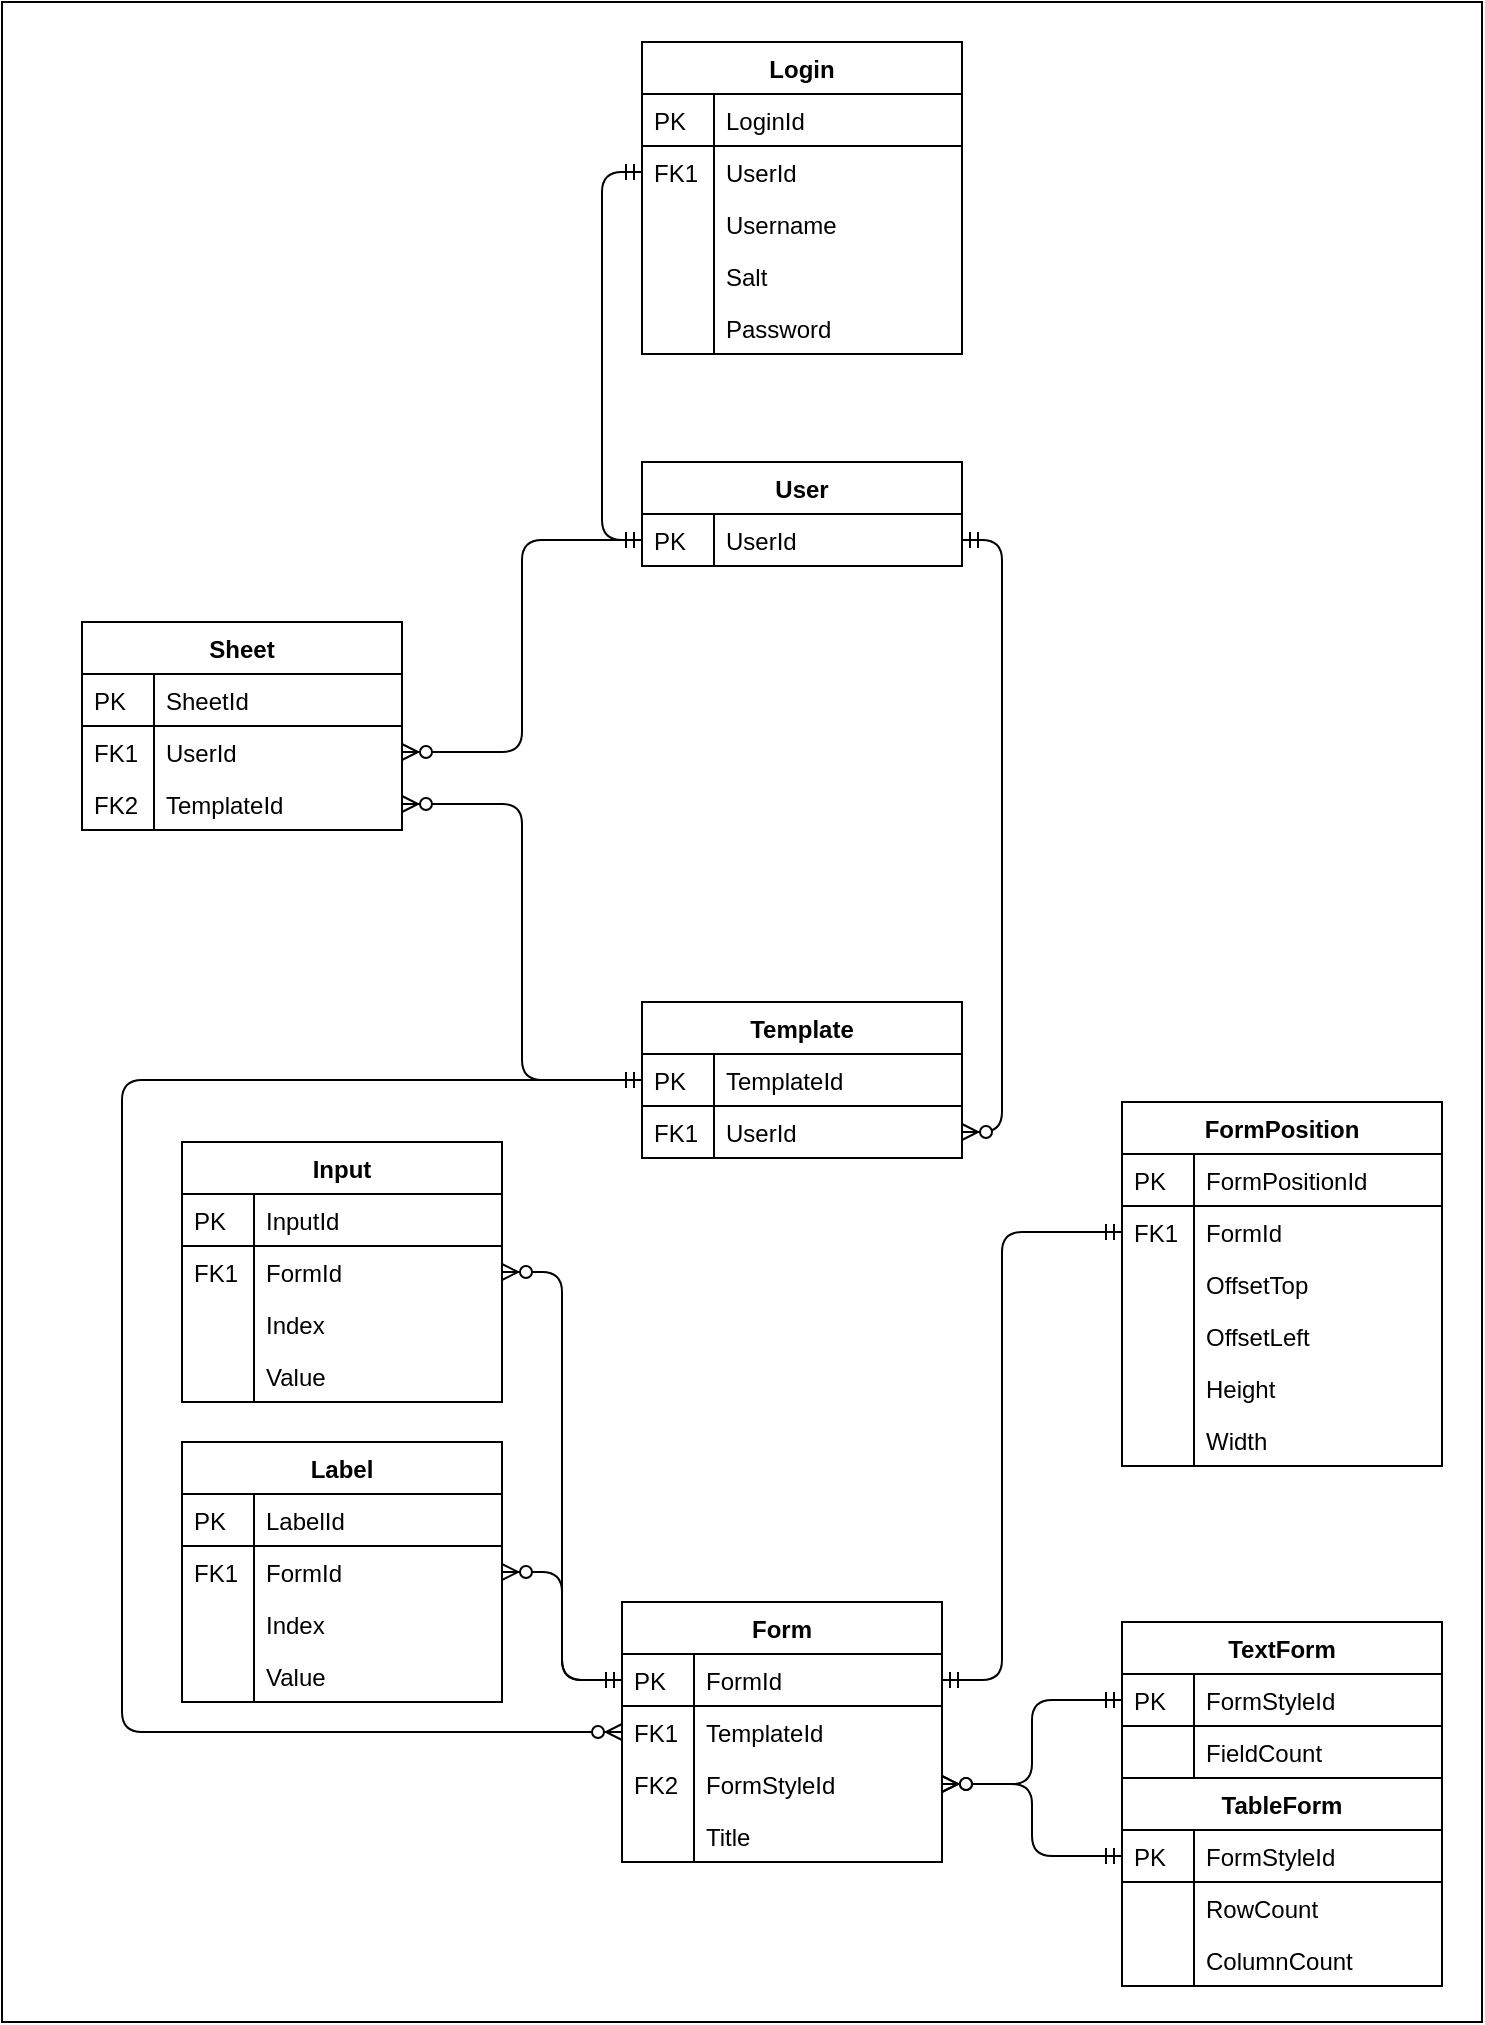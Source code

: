<mxfile version="13.1.3"><diagram id="C5RBs43oDa-KdzZeNtuy" name="Page-1"><mxGraphModel dx="1422" dy="762" grid="1" gridSize="10" guides="1" tooltips="1" connect="1" arrows="1" fold="1" page="1" pageScale="1" pageWidth="827" pageHeight="1169" math="0" shadow="0"><root><mxCell id="WIyWlLk6GJQsqaUBKTNV-0"/><mxCell id="WIyWlLk6GJQsqaUBKTNV-1" parent="WIyWlLk6GJQsqaUBKTNV-0"/><mxCell id="hqMAAlehNUqtf08tnLQK-120" value="" style="rounded=0;whiteSpace=wrap;html=1;" parent="WIyWlLk6GJQsqaUBKTNV-1" vertex="1"><mxGeometry x="480" y="130" width="740" height="1010" as="geometry"/></mxCell><mxCell id="hqMAAlehNUqtf08tnLQK-89" value="" style="edgeStyle=orthogonalEdgeStyle;fontSize=12;html=1;endArrow=ERmandOne;startArrow=ERmandOne;exitX=0;exitY=0.5;exitDx=0;exitDy=0;entryX=0;entryY=0.5;entryDx=0;entryDy=0;" parent="WIyWlLk6GJQsqaUBKTNV-1" source="hqMAAlehNUqtf08tnLQK-3" target="zkfFHV4jXpPFQw0GAbJ--57" edge="1"><mxGeometry width="100" height="100" relative="1" as="geometry"><mxPoint x="1030" y="570" as="sourcePoint"/><mxPoint x="1130" y="470" as="targetPoint"/><Array as="points"><mxPoint x="780" y="215"/><mxPoint x="780" y="399"/></Array></mxGeometry></mxCell><mxCell id="zkfFHV4jXpPFQw0GAbJ--56" value="User" style="swimlane;fontStyle=1;childLayout=stackLayout;horizontal=1;startSize=26;horizontalStack=0;resizeParent=1;resizeLast=0;collapsible=1;marginBottom=0;rounded=0;shadow=0;strokeWidth=1;" parent="WIyWlLk6GJQsqaUBKTNV-1" vertex="1"><mxGeometry x="800" y="360" width="160" height="52" as="geometry"><mxRectangle x="260" y="80" width="160" height="26" as="alternateBounds"/></mxGeometry></mxCell><mxCell id="zkfFHV4jXpPFQw0GAbJ--57" value="UserId" style="shape=partialRectangle;top=0;left=0;right=0;bottom=1;align=left;verticalAlign=top;fillColor=none;spacingLeft=40;spacingRight=4;overflow=hidden;rotatable=0;points=[[0,0.5],[1,0.5]];portConstraint=eastwest;dropTarget=0;rounded=0;shadow=0;strokeWidth=1;fontStyle=0" parent="zkfFHV4jXpPFQw0GAbJ--56" vertex="1"><mxGeometry y="26" width="160" height="26" as="geometry"/></mxCell><mxCell id="zkfFHV4jXpPFQw0GAbJ--58" value="PK" style="shape=partialRectangle;top=0;left=0;bottom=0;fillColor=none;align=left;verticalAlign=top;spacingLeft=4;spacingRight=4;overflow=hidden;rotatable=0;points=[];portConstraint=eastwest;part=1;" parent="zkfFHV4jXpPFQw0GAbJ--57" vertex="1" connectable="0"><mxGeometry width="36" height="26" as="geometry"/></mxCell><mxCell id="hqMAAlehNUqtf08tnLQK-0" value="Login" style="swimlane;fontStyle=1;childLayout=stackLayout;horizontal=1;startSize=26;horizontalStack=0;resizeParent=1;resizeLast=0;collapsible=1;marginBottom=0;rounded=0;shadow=0;strokeWidth=1;" parent="WIyWlLk6GJQsqaUBKTNV-1" vertex="1"><mxGeometry x="800" y="150" width="160" height="156" as="geometry"><mxRectangle x="260" y="80" width="160" height="26" as="alternateBounds"/></mxGeometry></mxCell><mxCell id="hqMAAlehNUqtf08tnLQK-1" value="LoginId" style="shape=partialRectangle;top=0;left=0;right=0;bottom=1;align=left;verticalAlign=top;fillColor=none;spacingLeft=40;spacingRight=4;overflow=hidden;rotatable=0;points=[[0,0.5],[1,0.5]];portConstraint=eastwest;dropTarget=0;rounded=0;shadow=0;strokeWidth=1;fontStyle=0" parent="hqMAAlehNUqtf08tnLQK-0" vertex="1"><mxGeometry y="26" width="160" height="26" as="geometry"/></mxCell><mxCell id="hqMAAlehNUqtf08tnLQK-2" value="PK" style="shape=partialRectangle;top=0;left=0;bottom=0;fillColor=none;align=left;verticalAlign=top;spacingLeft=4;spacingRight=4;overflow=hidden;rotatable=0;points=[];portConstraint=eastwest;part=1;" parent="hqMAAlehNUqtf08tnLQK-1" vertex="1" connectable="0"><mxGeometry width="36" height="26" as="geometry"/></mxCell><mxCell id="hqMAAlehNUqtf08tnLQK-3" value="UserId" style="shape=partialRectangle;top=0;left=0;right=0;bottom=0;align=left;verticalAlign=top;fillColor=none;spacingLeft=40;spacingRight=4;overflow=hidden;rotatable=0;points=[[0,0.5],[1,0.5]];portConstraint=eastwest;dropTarget=0;rounded=0;shadow=0;strokeWidth=1;" parent="hqMAAlehNUqtf08tnLQK-0" vertex="1"><mxGeometry y="52" width="160" height="26" as="geometry"/></mxCell><mxCell id="hqMAAlehNUqtf08tnLQK-4" value="FK1" style="shape=partialRectangle;top=0;left=0;bottom=0;fillColor=none;align=left;verticalAlign=top;spacingLeft=4;spacingRight=4;overflow=hidden;rotatable=0;points=[];portConstraint=eastwest;part=1;" parent="hqMAAlehNUqtf08tnLQK-3" vertex="1" connectable="0"><mxGeometry width="36" height="26" as="geometry"/></mxCell><mxCell id="hqMAAlehNUqtf08tnLQK-5" value="Username" style="shape=partialRectangle;top=0;left=0;right=0;bottom=0;align=left;verticalAlign=top;fillColor=none;spacingLeft=40;spacingRight=4;overflow=hidden;rotatable=0;points=[[0,0.5],[1,0.5]];portConstraint=eastwest;dropTarget=0;rounded=0;shadow=0;strokeWidth=1;" parent="hqMAAlehNUqtf08tnLQK-0" vertex="1"><mxGeometry y="78" width="160" height="26" as="geometry"/></mxCell><mxCell id="hqMAAlehNUqtf08tnLQK-6" value="" style="shape=partialRectangle;top=0;left=0;bottom=0;fillColor=none;align=left;verticalAlign=top;spacingLeft=4;spacingRight=4;overflow=hidden;rotatable=0;points=[];portConstraint=eastwest;part=1;" parent="hqMAAlehNUqtf08tnLQK-5" vertex="1" connectable="0"><mxGeometry width="36" height="26" as="geometry"/></mxCell><mxCell id="hqMAAlehNUqtf08tnLQK-9" value="Salt" style="shape=partialRectangle;top=0;left=0;right=0;bottom=0;align=left;verticalAlign=top;fillColor=none;spacingLeft=40;spacingRight=4;overflow=hidden;rotatable=0;points=[[0,0.5],[1,0.5]];portConstraint=eastwest;dropTarget=0;rounded=0;shadow=0;strokeWidth=1;" parent="hqMAAlehNUqtf08tnLQK-0" vertex="1"><mxGeometry y="104" width="160" height="26" as="geometry"/></mxCell><mxCell id="hqMAAlehNUqtf08tnLQK-10" value="" style="shape=partialRectangle;top=0;left=0;bottom=0;fillColor=none;align=left;verticalAlign=top;spacingLeft=4;spacingRight=4;overflow=hidden;rotatable=0;points=[];portConstraint=eastwest;part=1;" parent="hqMAAlehNUqtf08tnLQK-9" vertex="1" connectable="0"><mxGeometry width="36" height="26" as="geometry"/></mxCell><mxCell id="hqMAAlehNUqtf08tnLQK-11" value="Password" style="shape=partialRectangle;top=0;left=0;right=0;bottom=0;align=left;verticalAlign=top;fillColor=none;spacingLeft=40;spacingRight=4;overflow=hidden;rotatable=0;points=[[0,0.5],[1,0.5]];portConstraint=eastwest;dropTarget=0;rounded=0;shadow=0;strokeWidth=1;" parent="hqMAAlehNUqtf08tnLQK-0" vertex="1"><mxGeometry y="130" width="160" height="26" as="geometry"/></mxCell><mxCell id="hqMAAlehNUqtf08tnLQK-12" value="" style="shape=partialRectangle;top=0;left=0;bottom=0;fillColor=none;align=left;verticalAlign=top;spacingLeft=4;spacingRight=4;overflow=hidden;rotatable=0;points=[];portConstraint=eastwest;part=1;" parent="hqMAAlehNUqtf08tnLQK-11" vertex="1" connectable="0"><mxGeometry width="36" height="26" as="geometry"/></mxCell><mxCell id="hqMAAlehNUqtf08tnLQK-102" value="" style="edgeStyle=orthogonalEdgeStyle;fontSize=12;html=1;endArrow=ERzeroToMany;startArrow=ERmandOne;exitX=1;exitY=0.5;exitDx=0;exitDy=0;entryX=1;entryY=0.5;entryDx=0;entryDy=0;" parent="WIyWlLk6GJQsqaUBKTNV-1" source="zkfFHV4jXpPFQw0GAbJ--57" target="zkfFHV4jXpPFQw0GAbJ--67" edge="1"><mxGeometry width="100" height="100" relative="1" as="geometry"><mxPoint x="727" y="544" as="sourcePoint"/><mxPoint x="827" y="444" as="targetPoint"/><Array as="points"><mxPoint x="980" y="399"/><mxPoint x="980" y="695"/></Array></mxGeometry></mxCell><mxCell id="hqMAAlehNUqtf08tnLQK-29" value="Sheet" style="swimlane;fontStyle=1;childLayout=stackLayout;horizontal=1;startSize=26;horizontalStack=0;resizeParent=1;resizeLast=0;collapsible=1;marginBottom=0;rounded=0;shadow=0;strokeWidth=1;" parent="WIyWlLk6GJQsqaUBKTNV-1" vertex="1"><mxGeometry x="520" y="440" width="160" height="104" as="geometry"><mxRectangle x="260" y="80" width="160" height="26" as="alternateBounds"/></mxGeometry></mxCell><mxCell id="hqMAAlehNUqtf08tnLQK-30" value="SheetId" style="shape=partialRectangle;top=0;left=0;right=0;bottom=1;align=left;verticalAlign=top;fillColor=none;spacingLeft=40;spacingRight=4;overflow=hidden;rotatable=0;points=[[0,0.5],[1,0.5]];portConstraint=eastwest;dropTarget=0;rounded=0;shadow=0;strokeWidth=1;fontStyle=0" parent="hqMAAlehNUqtf08tnLQK-29" vertex="1"><mxGeometry y="26" width="160" height="26" as="geometry"/></mxCell><mxCell id="hqMAAlehNUqtf08tnLQK-31" value="PK" style="shape=partialRectangle;top=0;left=0;bottom=0;fillColor=none;align=left;verticalAlign=top;spacingLeft=4;spacingRight=4;overflow=hidden;rotatable=0;points=[];portConstraint=eastwest;part=1;" parent="hqMAAlehNUqtf08tnLQK-30" vertex="1" connectable="0"><mxGeometry width="36" height="26" as="geometry"/></mxCell><mxCell id="hqMAAlehNUqtf08tnLQK-32" value="UserId" style="shape=partialRectangle;top=0;left=0;right=0;bottom=0;align=left;verticalAlign=top;fillColor=none;spacingLeft=40;spacingRight=4;overflow=hidden;rotatable=0;points=[[0,0.5],[1,0.5]];portConstraint=eastwest;dropTarget=0;rounded=0;shadow=0;strokeWidth=1;" parent="hqMAAlehNUqtf08tnLQK-29" vertex="1"><mxGeometry y="52" width="160" height="26" as="geometry"/></mxCell><mxCell id="hqMAAlehNUqtf08tnLQK-33" value="FK1" style="shape=partialRectangle;top=0;left=0;bottom=0;fillColor=none;align=left;verticalAlign=top;spacingLeft=4;spacingRight=4;overflow=hidden;rotatable=0;points=[];portConstraint=eastwest;part=1;" parent="hqMAAlehNUqtf08tnLQK-32" vertex="1" connectable="0"><mxGeometry width="36" height="26" as="geometry"/></mxCell><mxCell id="hqMAAlehNUqtf08tnLQK-40" value="TemplateId" style="shape=partialRectangle;top=0;left=0;right=0;bottom=0;align=left;verticalAlign=top;fillColor=none;spacingLeft=40;spacingRight=4;overflow=hidden;rotatable=0;points=[[0,0.5],[1,0.5]];portConstraint=eastwest;dropTarget=0;rounded=0;shadow=0;strokeWidth=1;" parent="hqMAAlehNUqtf08tnLQK-29" vertex="1"><mxGeometry y="78" width="160" height="26" as="geometry"/></mxCell><mxCell id="hqMAAlehNUqtf08tnLQK-41" value="FK2" style="shape=partialRectangle;top=0;left=0;bottom=0;fillColor=none;align=left;verticalAlign=top;spacingLeft=4;spacingRight=4;overflow=hidden;rotatable=0;points=[];portConstraint=eastwest;part=1;" parent="hqMAAlehNUqtf08tnLQK-40" vertex="1" connectable="0"><mxGeometry width="36" height="26" as="geometry"/></mxCell><mxCell id="hqMAAlehNUqtf08tnLQK-103" value="" style="edgeStyle=orthogonalEdgeStyle;fontSize=12;html=1;endArrow=ERzeroToMany;startArrow=ERmandOne;entryX=1;entryY=0.5;entryDx=0;entryDy=0;exitX=0;exitY=0.5;exitDx=0;exitDy=0;" parent="WIyWlLk6GJQsqaUBKTNV-1" source="zkfFHV4jXpPFQw0GAbJ--57" target="hqMAAlehNUqtf08tnLQK-32" edge="1"><mxGeometry width="100" height="100" relative="1" as="geometry"><mxPoint x="680" y="340" as="sourcePoint"/><mxPoint x="720" y="585" as="targetPoint"/></mxGeometry></mxCell><mxCell id="hqMAAlehNUqtf08tnLQK-104" value="" style="edgeStyle=orthogonalEdgeStyle;fontSize=12;html=1;endArrow=ERzeroToMany;startArrow=ERmandOne;entryX=1;entryY=0.5;entryDx=0;entryDy=0;exitX=0;exitY=0.5;exitDx=0;exitDy=0;" parent="WIyWlLk6GJQsqaUBKTNV-1" source="zkfFHV4jXpPFQw0GAbJ--65" target="hqMAAlehNUqtf08tnLQK-40" edge="1"><mxGeometry width="100" height="100" relative="1" as="geometry"><mxPoint x="770" y="626" as="sourcePoint"/><mxPoint x="650" y="732" as="targetPoint"/></mxGeometry></mxCell><mxCell id="zkfFHV4jXpPFQw0GAbJ--64" value="Template" style="swimlane;fontStyle=1;childLayout=stackLayout;horizontal=1;startSize=26;horizontalStack=0;resizeParent=1;resizeLast=0;collapsible=1;marginBottom=0;rounded=0;shadow=0;strokeWidth=1;" parent="WIyWlLk6GJQsqaUBKTNV-1" vertex="1"><mxGeometry x="800" y="630" width="160" height="78" as="geometry"><mxRectangle x="260" y="270" width="160" height="26" as="alternateBounds"/></mxGeometry></mxCell><mxCell id="zkfFHV4jXpPFQw0GAbJ--65" value="TemplateId" style="shape=partialRectangle;top=0;left=0;right=0;bottom=1;align=left;verticalAlign=top;fillColor=none;spacingLeft=40;spacingRight=4;overflow=hidden;rotatable=0;points=[[0,0.5],[1,0.5]];portConstraint=eastwest;dropTarget=0;rounded=0;shadow=0;strokeWidth=1;fontStyle=0" parent="zkfFHV4jXpPFQw0GAbJ--64" vertex="1"><mxGeometry y="26" width="160" height="26" as="geometry"/></mxCell><mxCell id="zkfFHV4jXpPFQw0GAbJ--66" value="PK" style="shape=partialRectangle;top=0;left=0;bottom=0;fillColor=none;align=left;verticalAlign=top;spacingLeft=4;spacingRight=4;overflow=hidden;rotatable=0;points=[];portConstraint=eastwest;part=1;" parent="zkfFHV4jXpPFQw0GAbJ--65" vertex="1" connectable="0"><mxGeometry width="36" height="26" as="geometry"/></mxCell><mxCell id="zkfFHV4jXpPFQw0GAbJ--67" value="UserId" style="shape=partialRectangle;top=0;left=0;right=0;bottom=0;align=left;verticalAlign=top;fillColor=none;spacingLeft=40;spacingRight=4;overflow=hidden;rotatable=0;points=[[0,0.5],[1,0.5]];portConstraint=eastwest;dropTarget=0;rounded=0;shadow=0;strokeWidth=1;" parent="zkfFHV4jXpPFQw0GAbJ--64" vertex="1"><mxGeometry y="52" width="160" height="26" as="geometry"/></mxCell><mxCell id="zkfFHV4jXpPFQw0GAbJ--68" value="FK1" style="shape=partialRectangle;top=0;left=0;bottom=0;fillColor=none;align=left;verticalAlign=top;spacingLeft=4;spacingRight=4;overflow=hidden;rotatable=0;points=[];portConstraint=eastwest;part=1;" parent="zkfFHV4jXpPFQw0GAbJ--67" vertex="1" connectable="0"><mxGeometry width="36" height="26" as="geometry"/></mxCell><mxCell id="hqMAAlehNUqtf08tnLQK-107" value="" style="edgeStyle=orthogonalEdgeStyle;fontSize=12;html=1;endArrow=ERzeroToMany;startArrow=ERmandOne;entryX=0;entryY=0.5;entryDx=0;entryDy=0;exitX=0;exitY=0.5;exitDx=0;exitDy=0;" parent="WIyWlLk6GJQsqaUBKTNV-1" source="zkfFHV4jXpPFQw0GAbJ--65" target="hqMAAlehNUqtf08tnLQK-20" edge="1"><mxGeometry width="100" height="100" relative="1" as="geometry"><mxPoint x="650" y="669" as="sourcePoint"/><mxPoint x="760" y="750" as="targetPoint"/><Array as="points"><mxPoint x="540" y="669"/><mxPoint x="540" y="995"/></Array></mxGeometry></mxCell><mxCell id="hqMAAlehNUqtf08tnLQK-110" value="" style="edgeStyle=orthogonalEdgeStyle;fontSize=12;html=1;endArrow=ERzeroToMany;startArrow=ERmandOne;entryX=1;entryY=0.5;entryDx=0;entryDy=0;exitX=0;exitY=0.5;exitDx=0;exitDy=0;" parent="WIyWlLk6GJQsqaUBKTNV-1" source="hqMAAlehNUqtf08tnLQK-92" target="hqMAAlehNUqtf08tnLQK-22" edge="1"><mxGeometry width="100" height="100" relative="1" as="geometry"><mxPoint x="727" y="980" as="sourcePoint"/><mxPoint x="827" y="880" as="targetPoint"/></mxGeometry></mxCell><mxCell id="hqMAAlehNUqtf08tnLQK-111" value="" style="edgeStyle=orthogonalEdgeStyle;fontSize=12;html=1;endArrow=ERzeroToMany;startArrow=ERmandOne;entryX=1;entryY=0.5;entryDx=0;entryDy=0;exitX=0;exitY=0.5;exitDx=0;exitDy=0;" parent="WIyWlLk6GJQsqaUBKTNV-1" source="hqMAAlehNUqtf08tnLQK-79" target="hqMAAlehNUqtf08tnLQK-22" edge="1"><mxGeometry width="100" height="100" relative="1" as="geometry"><mxPoint x="1130" y="600" as="sourcePoint"/><mxPoint x="1050" y="652" as="targetPoint"/></mxGeometry></mxCell><mxCell id="hqMAAlehNUqtf08tnLQK-65" value="FormPosition" style="swimlane;fontStyle=1;childLayout=stackLayout;horizontal=1;startSize=26;horizontalStack=0;resizeParent=1;resizeLast=0;collapsible=1;marginBottom=0;rounded=0;shadow=0;strokeWidth=1;" parent="WIyWlLk6GJQsqaUBKTNV-1" vertex="1"><mxGeometry x="1040" y="680" width="160" height="182" as="geometry"><mxRectangle x="260" y="80" width="160" height="26" as="alternateBounds"/></mxGeometry></mxCell><mxCell id="hqMAAlehNUqtf08tnLQK-66" value="FormPositionId" style="shape=partialRectangle;top=0;left=0;right=0;bottom=1;align=left;verticalAlign=top;fillColor=none;spacingLeft=40;spacingRight=4;overflow=hidden;rotatable=0;points=[[0,0.5],[1,0.5]];portConstraint=eastwest;dropTarget=0;rounded=0;shadow=0;strokeWidth=1;fontStyle=0" parent="hqMAAlehNUqtf08tnLQK-65" vertex="1"><mxGeometry y="26" width="160" height="26" as="geometry"/></mxCell><mxCell id="hqMAAlehNUqtf08tnLQK-67" value="PK" style="shape=partialRectangle;top=0;left=0;bottom=0;fillColor=none;align=left;verticalAlign=top;spacingLeft=4;spacingRight=4;overflow=hidden;rotatable=0;points=[];portConstraint=eastwest;part=1;" parent="hqMAAlehNUqtf08tnLQK-66" vertex="1" connectable="0"><mxGeometry width="36" height="26" as="geometry"/></mxCell><mxCell id="hqMAAlehNUqtf08tnLQK-68" value="FormId" style="shape=partialRectangle;top=0;left=0;right=0;bottom=0;align=left;verticalAlign=top;fillColor=none;spacingLeft=40;spacingRight=4;overflow=hidden;rotatable=0;points=[[0,0.5],[1,0.5]];portConstraint=eastwest;dropTarget=0;rounded=0;shadow=0;strokeWidth=1;" parent="hqMAAlehNUqtf08tnLQK-65" vertex="1"><mxGeometry y="52" width="160" height="26" as="geometry"/></mxCell><mxCell id="hqMAAlehNUqtf08tnLQK-69" value="FK1" style="shape=partialRectangle;top=0;left=0;bottom=0;fillColor=none;align=left;verticalAlign=top;spacingLeft=4;spacingRight=4;overflow=hidden;rotatable=0;points=[];portConstraint=eastwest;part=1;" parent="hqMAAlehNUqtf08tnLQK-68" vertex="1" connectable="0"><mxGeometry width="36" height="26" as="geometry"/></mxCell><mxCell id="hqMAAlehNUqtf08tnLQK-70" value="OffsetTop" style="shape=partialRectangle;top=0;left=0;right=0;bottom=0;align=left;verticalAlign=top;fillColor=none;spacingLeft=40;spacingRight=4;overflow=hidden;rotatable=0;points=[[0,0.5],[1,0.5]];portConstraint=eastwest;dropTarget=0;rounded=0;shadow=0;strokeWidth=1;" parent="hqMAAlehNUqtf08tnLQK-65" vertex="1"><mxGeometry y="78" width="160" height="26" as="geometry"/></mxCell><mxCell id="hqMAAlehNUqtf08tnLQK-71" value="" style="shape=partialRectangle;top=0;left=0;bottom=0;fillColor=none;align=left;verticalAlign=top;spacingLeft=4;spacingRight=4;overflow=hidden;rotatable=0;points=[];portConstraint=eastwest;part=1;" parent="hqMAAlehNUqtf08tnLQK-70" vertex="1" connectable="0"><mxGeometry width="36" height="26" as="geometry"/></mxCell><mxCell id="hqMAAlehNUqtf08tnLQK-72" value="OffsetLeft" style="shape=partialRectangle;top=0;left=0;right=0;bottom=0;align=left;verticalAlign=top;fillColor=none;spacingLeft=40;spacingRight=4;overflow=hidden;rotatable=0;points=[[0,0.5],[1,0.5]];portConstraint=eastwest;dropTarget=0;rounded=0;shadow=0;strokeWidth=1;" parent="hqMAAlehNUqtf08tnLQK-65" vertex="1"><mxGeometry y="104" width="160" height="26" as="geometry"/></mxCell><mxCell id="hqMAAlehNUqtf08tnLQK-73" value="" style="shape=partialRectangle;top=0;left=0;bottom=0;fillColor=none;align=left;verticalAlign=top;spacingLeft=4;spacingRight=4;overflow=hidden;rotatable=0;points=[];portConstraint=eastwest;part=1;" parent="hqMAAlehNUqtf08tnLQK-72" vertex="1" connectable="0"><mxGeometry width="36" height="26" as="geometry"/></mxCell><mxCell id="hqMAAlehNUqtf08tnLQK-74" value="Height" style="shape=partialRectangle;top=0;left=0;right=0;bottom=0;align=left;verticalAlign=top;fillColor=none;spacingLeft=40;spacingRight=4;overflow=hidden;rotatable=0;points=[[0,0.5],[1,0.5]];portConstraint=eastwest;dropTarget=0;rounded=0;shadow=0;strokeWidth=1;" parent="hqMAAlehNUqtf08tnLQK-65" vertex="1"><mxGeometry y="130" width="160" height="26" as="geometry"/></mxCell><mxCell id="hqMAAlehNUqtf08tnLQK-75" value="" style="shape=partialRectangle;top=0;left=0;bottom=0;fillColor=none;align=left;verticalAlign=top;spacingLeft=4;spacingRight=4;overflow=hidden;rotatable=0;points=[];portConstraint=eastwest;part=1;" parent="hqMAAlehNUqtf08tnLQK-74" vertex="1" connectable="0"><mxGeometry width="36" height="26" as="geometry"/></mxCell><mxCell id="hqMAAlehNUqtf08tnLQK-76" value="Width" style="shape=partialRectangle;top=0;left=0;right=0;bottom=0;align=left;verticalAlign=top;fillColor=none;spacingLeft=40;spacingRight=4;overflow=hidden;rotatable=0;points=[[0,0.5],[1,0.5]];portConstraint=eastwest;dropTarget=0;rounded=0;shadow=0;strokeWidth=1;" parent="hqMAAlehNUqtf08tnLQK-65" vertex="1"><mxGeometry y="156" width="160" height="26" as="geometry"/></mxCell><mxCell id="hqMAAlehNUqtf08tnLQK-77" value="" style="shape=partialRectangle;top=0;left=0;bottom=0;fillColor=none;align=left;verticalAlign=top;spacingLeft=4;spacingRight=4;overflow=hidden;rotatable=0;points=[];portConstraint=eastwest;part=1;" parent="hqMAAlehNUqtf08tnLQK-76" vertex="1" connectable="0"><mxGeometry width="36" height="26" as="geometry"/></mxCell><mxCell id="hqMAAlehNUqtf08tnLQK-113" value="" style="edgeStyle=orthogonalEdgeStyle;fontSize=12;html=1;endArrow=ERmandOne;startArrow=ERmandOne;entryX=0;entryY=0.5;entryDx=0;entryDy=0;exitX=1;exitY=0.5;exitDx=0;exitDy=0;" parent="WIyWlLk6GJQsqaUBKTNV-1" source="hqMAAlehNUqtf08tnLQK-18" target="hqMAAlehNUqtf08tnLQK-68" edge="1"><mxGeometry width="100" height="100" relative="1" as="geometry"><mxPoint x="910" y="862" as="sourcePoint"/><mxPoint x="1010" y="762" as="targetPoint"/><Array as="points"><mxPoint x="980" y="969"/><mxPoint x="980" y="745"/></Array></mxGeometry></mxCell><mxCell id="hqMAAlehNUqtf08tnLQK-17" value="Form" style="swimlane;fontStyle=1;childLayout=stackLayout;horizontal=1;startSize=26;horizontalStack=0;resizeParent=1;resizeLast=0;collapsible=1;marginBottom=0;rounded=0;shadow=0;strokeWidth=1;" parent="WIyWlLk6GJQsqaUBKTNV-1" vertex="1"><mxGeometry x="790" y="930" width="160" height="130" as="geometry"><mxRectangle x="260" y="80" width="160" height="26" as="alternateBounds"/></mxGeometry></mxCell><mxCell id="hqMAAlehNUqtf08tnLQK-18" value="FormId" style="shape=partialRectangle;top=0;left=0;right=0;bottom=1;align=left;verticalAlign=top;fillColor=none;spacingLeft=40;spacingRight=4;overflow=hidden;rotatable=0;points=[[0,0.5],[1,0.5]];portConstraint=eastwest;dropTarget=0;rounded=0;shadow=0;strokeWidth=1;fontStyle=0" parent="hqMAAlehNUqtf08tnLQK-17" vertex="1"><mxGeometry y="26" width="160" height="26" as="geometry"/></mxCell><mxCell id="hqMAAlehNUqtf08tnLQK-19" value="PK" style="shape=partialRectangle;top=0;left=0;bottom=0;fillColor=none;align=left;verticalAlign=top;spacingLeft=4;spacingRight=4;overflow=hidden;rotatable=0;points=[];portConstraint=eastwest;part=1;" parent="hqMAAlehNUqtf08tnLQK-18" vertex="1" connectable="0"><mxGeometry width="36" height="26" as="geometry"/></mxCell><mxCell id="hqMAAlehNUqtf08tnLQK-20" value="TemplateId" style="shape=partialRectangle;top=0;left=0;right=0;bottom=0;align=left;verticalAlign=top;fillColor=none;spacingLeft=40;spacingRight=4;overflow=hidden;rotatable=0;points=[[0,0.5],[1,0.5]];portConstraint=eastwest;dropTarget=0;rounded=0;shadow=0;strokeWidth=1;" parent="hqMAAlehNUqtf08tnLQK-17" vertex="1"><mxGeometry y="52" width="160" height="26" as="geometry"/></mxCell><mxCell id="hqMAAlehNUqtf08tnLQK-21" value="FK1" style="shape=partialRectangle;top=0;left=0;bottom=0;fillColor=none;align=left;verticalAlign=top;spacingLeft=4;spacingRight=4;overflow=hidden;rotatable=0;points=[];portConstraint=eastwest;part=1;" parent="hqMAAlehNUqtf08tnLQK-20" vertex="1" connectable="0"><mxGeometry width="36" height="26" as="geometry"/></mxCell><mxCell id="hqMAAlehNUqtf08tnLQK-22" value="FormStyleId" style="shape=partialRectangle;top=0;left=0;right=0;bottom=0;align=left;verticalAlign=top;fillColor=none;spacingLeft=40;spacingRight=4;overflow=hidden;rotatable=0;points=[[0,0.5],[1,0.5]];portConstraint=eastwest;dropTarget=0;rounded=0;shadow=0;strokeWidth=1;" parent="hqMAAlehNUqtf08tnLQK-17" vertex="1"><mxGeometry y="78" width="160" height="26" as="geometry"/></mxCell><mxCell id="hqMAAlehNUqtf08tnLQK-23" value="FK2" style="shape=partialRectangle;top=0;left=0;bottom=0;fillColor=none;align=left;verticalAlign=top;spacingLeft=4;spacingRight=4;overflow=hidden;rotatable=0;points=[];portConstraint=eastwest;part=1;" parent="hqMAAlehNUqtf08tnLQK-22" vertex="1" connectable="0"><mxGeometry width="36" height="26" as="geometry"/></mxCell><mxCell id="k4TBgezr4VjpS-GkD3ME-0" value="Title" style="shape=partialRectangle;top=0;left=0;right=0;bottom=0;align=left;verticalAlign=top;fillColor=none;spacingLeft=40;spacingRight=4;overflow=hidden;rotatable=0;points=[[0,0.5],[1,0.5]];portConstraint=eastwest;dropTarget=0;rounded=0;shadow=0;strokeWidth=1;" vertex="1" parent="hqMAAlehNUqtf08tnLQK-17"><mxGeometry y="104" width="160" height="26" as="geometry"/></mxCell><mxCell id="k4TBgezr4VjpS-GkD3ME-1" value="" style="shape=partialRectangle;top=0;left=0;bottom=0;fillColor=none;align=left;verticalAlign=top;spacingLeft=4;spacingRight=4;overflow=hidden;rotatable=0;points=[];portConstraint=eastwest;part=1;" vertex="1" connectable="0" parent="k4TBgezr4VjpS-GkD3ME-0"><mxGeometry width="36" height="26" as="geometry"/></mxCell><mxCell id="hqMAAlehNUqtf08tnLQK-78" value="TextForm" style="swimlane;fontStyle=1;childLayout=stackLayout;horizontal=1;startSize=26;horizontalStack=0;resizeParent=1;resizeLast=0;collapsible=1;marginBottom=0;rounded=0;shadow=0;strokeWidth=1;" parent="WIyWlLk6GJQsqaUBKTNV-1" vertex="1"><mxGeometry x="1040" y="940" width="160" height="78" as="geometry"><mxRectangle x="260" y="80" width="160" height="26" as="alternateBounds"/></mxGeometry></mxCell><mxCell id="hqMAAlehNUqtf08tnLQK-79" value="FormStyleId" style="shape=partialRectangle;top=0;left=0;right=0;bottom=1;align=left;verticalAlign=top;fillColor=none;spacingLeft=40;spacingRight=4;overflow=hidden;rotatable=0;points=[[0,0.5],[1,0.5]];portConstraint=eastwest;dropTarget=0;rounded=0;shadow=0;strokeWidth=1;fontStyle=0" parent="hqMAAlehNUqtf08tnLQK-78" vertex="1"><mxGeometry y="26" width="160" height="26" as="geometry"/></mxCell><mxCell id="hqMAAlehNUqtf08tnLQK-80" value="PK" style="shape=partialRectangle;top=0;left=0;bottom=0;fillColor=none;align=left;verticalAlign=top;spacingLeft=4;spacingRight=4;overflow=hidden;rotatable=0;points=[];portConstraint=eastwest;part=1;" parent="hqMAAlehNUqtf08tnLQK-79" vertex="1" connectable="0"><mxGeometry width="36" height="26" as="geometry"/></mxCell><mxCell id="hqMAAlehNUqtf08tnLQK-81" value="FieldCount" style="shape=partialRectangle;top=0;left=0;right=0;bottom=0;align=left;verticalAlign=top;fillColor=none;spacingLeft=40;spacingRight=4;overflow=hidden;rotatable=0;points=[[0,0.5],[1,0.5]];portConstraint=eastwest;dropTarget=0;rounded=0;shadow=0;strokeWidth=1;" parent="hqMAAlehNUqtf08tnLQK-78" vertex="1"><mxGeometry y="52" width="160" height="26" as="geometry"/></mxCell><mxCell id="hqMAAlehNUqtf08tnLQK-82" value="" style="shape=partialRectangle;top=0;left=0;bottom=0;fillColor=none;align=left;verticalAlign=top;spacingLeft=4;spacingRight=4;overflow=hidden;rotatable=0;points=[];portConstraint=eastwest;part=1;" parent="hqMAAlehNUqtf08tnLQK-81" vertex="1" connectable="0"><mxGeometry width="36" height="26" as="geometry"/></mxCell><mxCell id="hqMAAlehNUqtf08tnLQK-91" value="TableForm" style="swimlane;fontStyle=1;childLayout=stackLayout;horizontal=1;startSize=26;horizontalStack=0;resizeParent=1;resizeLast=0;collapsible=1;marginBottom=0;rounded=0;shadow=0;strokeWidth=1;" parent="WIyWlLk6GJQsqaUBKTNV-1" vertex="1"><mxGeometry x="1040" y="1018" width="160" height="104" as="geometry"><mxRectangle x="260" y="80" width="160" height="26" as="alternateBounds"/></mxGeometry></mxCell><mxCell id="hqMAAlehNUqtf08tnLQK-92" value="FormStyleId" style="shape=partialRectangle;top=0;left=0;right=0;bottom=1;align=left;verticalAlign=top;fillColor=none;spacingLeft=40;spacingRight=4;overflow=hidden;rotatable=0;points=[[0,0.5],[1,0.5]];portConstraint=eastwest;dropTarget=0;rounded=0;shadow=0;strokeWidth=1;fontStyle=0" parent="hqMAAlehNUqtf08tnLQK-91" vertex="1"><mxGeometry y="26" width="160" height="26" as="geometry"/></mxCell><mxCell id="hqMAAlehNUqtf08tnLQK-93" value="PK" style="shape=partialRectangle;top=0;left=0;bottom=0;fillColor=none;align=left;verticalAlign=top;spacingLeft=4;spacingRight=4;overflow=hidden;rotatable=0;points=[];portConstraint=eastwest;part=1;" parent="hqMAAlehNUqtf08tnLQK-92" vertex="1" connectable="0"><mxGeometry width="36" height="26" as="geometry"/></mxCell><mxCell id="hqMAAlehNUqtf08tnLQK-94" value="RowCount" style="shape=partialRectangle;top=0;left=0;right=0;bottom=0;align=left;verticalAlign=top;fillColor=none;spacingLeft=40;spacingRight=4;overflow=hidden;rotatable=0;points=[[0,0.5],[1,0.5]];portConstraint=eastwest;dropTarget=0;rounded=0;shadow=0;strokeWidth=1;" parent="hqMAAlehNUqtf08tnLQK-91" vertex="1"><mxGeometry y="52" width="160" height="26" as="geometry"/></mxCell><mxCell id="hqMAAlehNUqtf08tnLQK-95" value="" style="shape=partialRectangle;top=0;left=0;bottom=0;fillColor=none;align=left;verticalAlign=top;spacingLeft=4;spacingRight=4;overflow=hidden;rotatable=0;points=[];portConstraint=eastwest;part=1;" parent="hqMAAlehNUqtf08tnLQK-94" vertex="1" connectable="0"><mxGeometry width="36" height="26" as="geometry"/></mxCell><mxCell id="hqMAAlehNUqtf08tnLQK-96" value="ColumnCount" style="shape=partialRectangle;top=0;left=0;right=0;bottom=0;align=left;verticalAlign=top;fillColor=none;spacingLeft=40;spacingRight=4;overflow=hidden;rotatable=0;points=[[0,0.5],[1,0.5]];portConstraint=eastwest;dropTarget=0;rounded=0;shadow=0;strokeWidth=1;" parent="hqMAAlehNUqtf08tnLQK-91" vertex="1"><mxGeometry y="78" width="160" height="26" as="geometry"/></mxCell><mxCell id="hqMAAlehNUqtf08tnLQK-97" value="" style="shape=partialRectangle;top=0;left=0;bottom=0;fillColor=none;align=left;verticalAlign=top;spacingLeft=4;spacingRight=4;overflow=hidden;rotatable=0;points=[];portConstraint=eastwest;part=1;" parent="hqMAAlehNUqtf08tnLQK-96" vertex="1" connectable="0"><mxGeometry width="36" height="26" as="geometry"/></mxCell><mxCell id="hqMAAlehNUqtf08tnLQK-42" value="Input" style="swimlane;fontStyle=1;childLayout=stackLayout;horizontal=1;startSize=26;horizontalStack=0;resizeParent=1;resizeLast=0;collapsible=1;marginBottom=0;rounded=0;shadow=0;strokeWidth=1;" parent="WIyWlLk6GJQsqaUBKTNV-1" vertex="1"><mxGeometry x="570" y="700" width="160" height="130" as="geometry"><mxRectangle x="260" y="80" width="160" height="26" as="alternateBounds"/></mxGeometry></mxCell><mxCell id="hqMAAlehNUqtf08tnLQK-43" value="InputId" style="shape=partialRectangle;top=0;left=0;right=0;bottom=1;align=left;verticalAlign=top;fillColor=none;spacingLeft=40;spacingRight=4;overflow=hidden;rotatable=0;points=[[0,0.5],[1,0.5]];portConstraint=eastwest;dropTarget=0;rounded=0;shadow=0;strokeWidth=1;fontStyle=0" parent="hqMAAlehNUqtf08tnLQK-42" vertex="1"><mxGeometry y="26" width="160" height="26" as="geometry"/></mxCell><mxCell id="hqMAAlehNUqtf08tnLQK-44" value="PK" style="shape=partialRectangle;top=0;left=0;bottom=0;fillColor=none;align=left;verticalAlign=top;spacingLeft=4;spacingRight=4;overflow=hidden;rotatable=0;points=[];portConstraint=eastwest;part=1;" parent="hqMAAlehNUqtf08tnLQK-43" vertex="1" connectable="0"><mxGeometry width="36" height="26" as="geometry"/></mxCell><mxCell id="hqMAAlehNUqtf08tnLQK-45" value="FormId" style="shape=partialRectangle;top=0;left=0;right=0;bottom=0;align=left;verticalAlign=top;fillColor=none;spacingLeft=40;spacingRight=4;overflow=hidden;rotatable=0;points=[[0,0.5],[1,0.5]];portConstraint=eastwest;dropTarget=0;rounded=0;shadow=0;strokeWidth=1;" parent="hqMAAlehNUqtf08tnLQK-42" vertex="1"><mxGeometry y="52" width="160" height="26" as="geometry"/></mxCell><mxCell id="hqMAAlehNUqtf08tnLQK-46" value="FK1" style="shape=partialRectangle;top=0;left=0;bottom=0;fillColor=none;align=left;verticalAlign=top;spacingLeft=4;spacingRight=4;overflow=hidden;rotatable=0;points=[];portConstraint=eastwest;part=1;" parent="hqMAAlehNUqtf08tnLQK-45" vertex="1" connectable="0"><mxGeometry width="36" height="26" as="geometry"/></mxCell><mxCell id="hqMAAlehNUqtf08tnLQK-50" value="Index" style="shape=partialRectangle;top=0;left=0;right=0;bottom=0;align=left;verticalAlign=top;fillColor=none;spacingLeft=40;spacingRight=4;overflow=hidden;rotatable=0;points=[[0,0.5],[1,0.5]];portConstraint=eastwest;dropTarget=0;rounded=0;shadow=0;strokeWidth=1;" parent="hqMAAlehNUqtf08tnLQK-42" vertex="1"><mxGeometry y="78" width="160" height="26" as="geometry"/></mxCell><mxCell id="hqMAAlehNUqtf08tnLQK-51" value="" style="shape=partialRectangle;top=0;left=0;bottom=0;fillColor=none;align=left;verticalAlign=top;spacingLeft=4;spacingRight=4;overflow=hidden;rotatable=0;points=[];portConstraint=eastwest;part=1;" parent="hqMAAlehNUqtf08tnLQK-50" vertex="1" connectable="0"><mxGeometry width="36" height="26" as="geometry"/></mxCell><mxCell id="hqMAAlehNUqtf08tnLQK-52" value="Value" style="shape=partialRectangle;top=0;left=0;right=0;bottom=0;align=left;verticalAlign=top;fillColor=none;spacingLeft=40;spacingRight=4;overflow=hidden;rotatable=0;points=[[0,0.5],[1,0.5]];portConstraint=eastwest;dropTarget=0;rounded=0;shadow=0;strokeWidth=1;" parent="hqMAAlehNUqtf08tnLQK-42" vertex="1"><mxGeometry y="104" width="160" height="26" as="geometry"/></mxCell><mxCell id="hqMAAlehNUqtf08tnLQK-53" value="" style="shape=partialRectangle;top=0;left=0;bottom=0;fillColor=none;align=left;verticalAlign=top;spacingLeft=4;spacingRight=4;overflow=hidden;rotatable=0;points=[];portConstraint=eastwest;part=1;" parent="hqMAAlehNUqtf08tnLQK-52" vertex="1" connectable="0"><mxGeometry width="36" height="26" as="geometry"/></mxCell><mxCell id="hqMAAlehNUqtf08tnLQK-54" value="Label" style="swimlane;fontStyle=1;childLayout=stackLayout;horizontal=1;startSize=26;horizontalStack=0;resizeParent=1;resizeLast=0;collapsible=1;marginBottom=0;rounded=0;shadow=0;strokeWidth=1;" parent="WIyWlLk6GJQsqaUBKTNV-1" vertex="1"><mxGeometry x="570" y="850" width="160" height="130" as="geometry"><mxRectangle x="260" y="80" width="160" height="26" as="alternateBounds"/></mxGeometry></mxCell><mxCell id="hqMAAlehNUqtf08tnLQK-55" value="LabelId" style="shape=partialRectangle;top=0;left=0;right=0;bottom=1;align=left;verticalAlign=top;fillColor=none;spacingLeft=40;spacingRight=4;overflow=hidden;rotatable=0;points=[[0,0.5],[1,0.5]];portConstraint=eastwest;dropTarget=0;rounded=0;shadow=0;strokeWidth=1;fontStyle=0" parent="hqMAAlehNUqtf08tnLQK-54" vertex="1"><mxGeometry y="26" width="160" height="26" as="geometry"/></mxCell><mxCell id="hqMAAlehNUqtf08tnLQK-56" value="PK" style="shape=partialRectangle;top=0;left=0;bottom=0;fillColor=none;align=left;verticalAlign=top;spacingLeft=4;spacingRight=4;overflow=hidden;rotatable=0;points=[];portConstraint=eastwest;part=1;" parent="hqMAAlehNUqtf08tnLQK-55" vertex="1" connectable="0"><mxGeometry width="36" height="26" as="geometry"/></mxCell><mxCell id="hqMAAlehNUqtf08tnLQK-57" value="FormId" style="shape=partialRectangle;top=0;left=0;right=0;bottom=0;align=left;verticalAlign=top;fillColor=none;spacingLeft=40;spacingRight=4;overflow=hidden;rotatable=0;points=[[0,0.5],[1,0.5]];portConstraint=eastwest;dropTarget=0;rounded=0;shadow=0;strokeWidth=1;" parent="hqMAAlehNUqtf08tnLQK-54" vertex="1"><mxGeometry y="52" width="160" height="26" as="geometry"/></mxCell><mxCell id="hqMAAlehNUqtf08tnLQK-58" value="FK1" style="shape=partialRectangle;top=0;left=0;bottom=0;fillColor=none;align=left;verticalAlign=top;spacingLeft=4;spacingRight=4;overflow=hidden;rotatable=0;points=[];portConstraint=eastwest;part=1;" parent="hqMAAlehNUqtf08tnLQK-57" vertex="1" connectable="0"><mxGeometry width="36" height="26" as="geometry"/></mxCell><mxCell id="hqMAAlehNUqtf08tnLQK-59" value="Index" style="shape=partialRectangle;top=0;left=0;right=0;bottom=0;align=left;verticalAlign=top;fillColor=none;spacingLeft=40;spacingRight=4;overflow=hidden;rotatable=0;points=[[0,0.5],[1,0.5]];portConstraint=eastwest;dropTarget=0;rounded=0;shadow=0;strokeWidth=1;" parent="hqMAAlehNUqtf08tnLQK-54" vertex="1"><mxGeometry y="78" width="160" height="26" as="geometry"/></mxCell><mxCell id="hqMAAlehNUqtf08tnLQK-60" value="" style="shape=partialRectangle;top=0;left=0;bottom=0;fillColor=none;align=left;verticalAlign=top;spacingLeft=4;spacingRight=4;overflow=hidden;rotatable=0;points=[];portConstraint=eastwest;part=1;" parent="hqMAAlehNUqtf08tnLQK-59" vertex="1" connectable="0"><mxGeometry width="36" height="26" as="geometry"/></mxCell><mxCell id="k4TBgezr4VjpS-GkD3ME-2" value="Value" style="shape=partialRectangle;top=0;left=0;right=0;bottom=0;align=left;verticalAlign=top;fillColor=none;spacingLeft=40;spacingRight=4;overflow=hidden;rotatable=0;points=[[0,0.5],[1,0.5]];portConstraint=eastwest;dropTarget=0;rounded=0;shadow=0;strokeWidth=1;" vertex="1" parent="hqMAAlehNUqtf08tnLQK-54"><mxGeometry y="104" width="160" height="26" as="geometry"/></mxCell><mxCell id="k4TBgezr4VjpS-GkD3ME-3" value="" style="shape=partialRectangle;top=0;left=0;bottom=0;fillColor=none;align=left;verticalAlign=top;spacingLeft=4;spacingRight=4;overflow=hidden;rotatable=0;points=[];portConstraint=eastwest;part=1;" vertex="1" connectable="0" parent="k4TBgezr4VjpS-GkD3ME-2"><mxGeometry width="36" height="26" as="geometry"/></mxCell><mxCell id="k4TBgezr4VjpS-GkD3ME-4" value="" style="edgeStyle=orthogonalEdgeStyle;fontSize=12;html=1;endArrow=ERzeroToMany;startArrow=ERmandOne;entryX=1;entryY=0.5;entryDx=0;entryDy=0;exitX=0;exitY=0.5;exitDx=0;exitDy=0;" edge="1" parent="WIyWlLk6GJQsqaUBKTNV-1" source="hqMAAlehNUqtf08tnLQK-18" target="hqMAAlehNUqtf08tnLQK-45"><mxGeometry width="100" height="100" relative="1" as="geometry"><mxPoint x="720" y="850" as="sourcePoint"/><mxPoint x="820" y="750" as="targetPoint"/></mxGeometry></mxCell><mxCell id="k4TBgezr4VjpS-GkD3ME-5" value="" style="edgeStyle=orthogonalEdgeStyle;fontSize=12;html=1;endArrow=ERzeroToMany;startArrow=ERmandOne;entryX=1;entryY=0.5;entryDx=0;entryDy=0;exitX=0;exitY=0.5;exitDx=0;exitDy=0;" edge="1" parent="WIyWlLk6GJQsqaUBKTNV-1" source="hqMAAlehNUqtf08tnLQK-18" target="hqMAAlehNUqtf08tnLQK-57"><mxGeometry width="100" height="100" relative="1" as="geometry"><mxPoint x="670" y="840" as="sourcePoint"/><mxPoint x="770" y="740" as="targetPoint"/></mxGeometry></mxCell></root></mxGraphModel></diagram></mxfile>